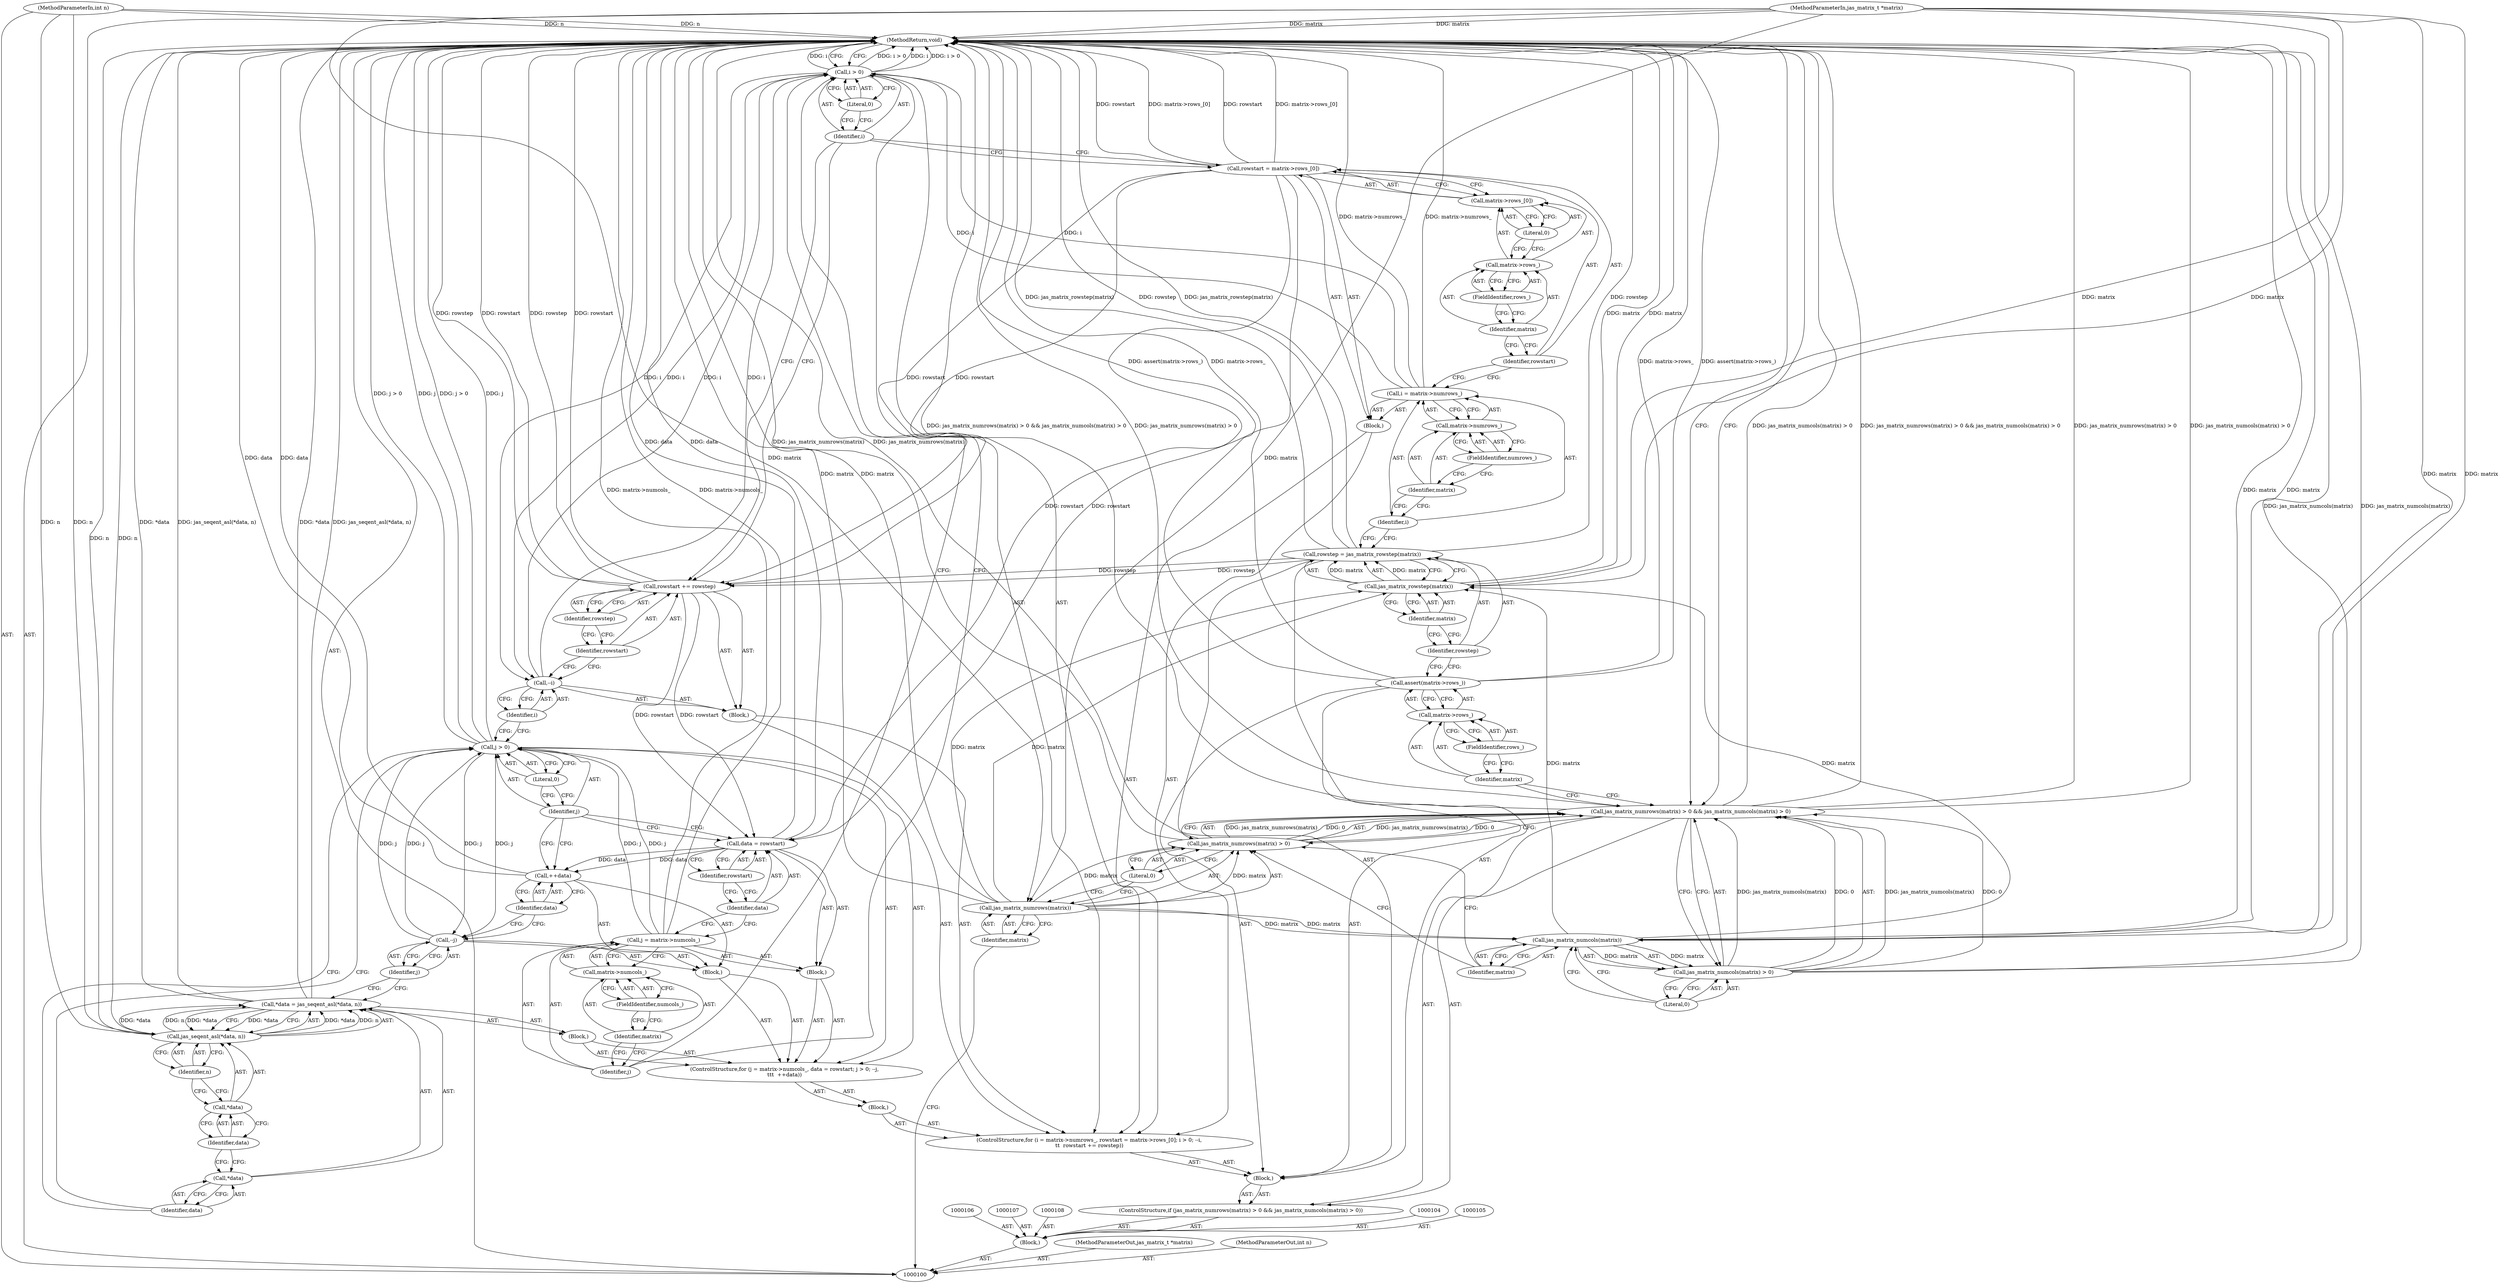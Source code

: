 digraph "0_jasper_d42b2388f7f8e0332c846675133acea151fc557a_15" {
"1000178" [label="(MethodReturn,void)"];
"1000101" [label="(MethodParameterIn,jas_matrix_t *matrix)"];
"1000249" [label="(MethodParameterOut,jas_matrix_t *matrix)"];
"1000102" [label="(MethodParameterIn,int n)"];
"1000250" [label="(MethodParameterOut,int n)"];
"1000123" [label="(FieldIdentifier,rows_)"];
"1000120" [label="(Call,assert(matrix->rows_))"];
"1000121" [label="(Call,matrix->rows_)"];
"1000122" [label="(Identifier,matrix)"];
"1000126" [label="(Call,jas_matrix_rowstep(matrix))"];
"1000124" [label="(Call,rowstep = jas_matrix_rowstep(matrix))"];
"1000125" [label="(Identifier,rowstep)"];
"1000127" [label="(Identifier,matrix)"];
"1000132" [label="(Call,matrix->numrows_)"];
"1000133" [label="(Identifier,matrix)"];
"1000134" [label="(FieldIdentifier,numrows_)"];
"1000128" [label="(ControlStructure,for (i = matrix->numrows_, rowstart = matrix->rows_[0]; i > 0; --i,\n\t\t  rowstart += rowstep))"];
"1000135" [label="(Call,rowstart = matrix->rows_[0])"];
"1000136" [label="(Identifier,rowstart)"];
"1000137" [label="(Call,matrix->rows_[0])"];
"1000138" [label="(Call,matrix->rows_)"];
"1000139" [label="(Identifier,matrix)"];
"1000140" [label="(FieldIdentifier,rows_)"];
"1000141" [label="(Literal,0)"];
"1000142" [label="(Call,i > 0)"];
"1000143" [label="(Identifier,i)"];
"1000144" [label="(Literal,0)"];
"1000145" [label="(Block,)"];
"1000146" [label="(Call,--i)"];
"1000147" [label="(Identifier,i)"];
"1000129" [label="(Block,)"];
"1000130" [label="(Call,i = matrix->numrows_)"];
"1000131" [label="(Identifier,i)"];
"1000150" [label="(Identifier,rowstep)"];
"1000151" [label="(Block,)"];
"1000148" [label="(Call,rowstart += rowstep)"];
"1000149" [label="(Identifier,rowstart)"];
"1000156" [label="(Call,matrix->numcols_)"];
"1000157" [label="(Identifier,matrix)"];
"1000158" [label="(FieldIdentifier,numcols_)"];
"1000152" [label="(ControlStructure,for (j = matrix->numcols_, data = rowstart; j > 0; --j,\n\t\t\t  ++data))"];
"1000159" [label="(Call,data = rowstart)"];
"1000160" [label="(Identifier,data)"];
"1000161" [label="(Identifier,rowstart)"];
"1000162" [label="(Call,j > 0)"];
"1000163" [label="(Identifier,j)"];
"1000164" [label="(Literal,0)"];
"1000165" [label="(Block,)"];
"1000166" [label="(Call,--j)"];
"1000167" [label="(Identifier,j)"];
"1000153" [label="(Block,)"];
"1000154" [label="(Call,j = matrix->numcols_)"];
"1000155" [label="(Identifier,j)"];
"1000170" [label="(Block,)"];
"1000168" [label="(Call,++data)"];
"1000169" [label="(Identifier,data)"];
"1000174" [label="(Call,jas_seqent_asl(*data, n))"];
"1000175" [label="(Call,*data)"];
"1000176" [label="(Identifier,data)"];
"1000177" [label="(Identifier,n)"];
"1000171" [label="(Call,*data = jas_seqent_asl(*data, n))"];
"1000172" [label="(Call,*data)"];
"1000173" [label="(Identifier,data)"];
"1000103" [label="(Block,)"];
"1000109" [label="(ControlStructure,if (jas_matrix_numrows(matrix) > 0 && jas_matrix_numcols(matrix) > 0))"];
"1000113" [label="(Identifier,matrix)"];
"1000114" [label="(Literal,0)"];
"1000115" [label="(Call,jas_matrix_numcols(matrix) > 0)"];
"1000116" [label="(Call,jas_matrix_numcols(matrix))"];
"1000117" [label="(Identifier,matrix)"];
"1000110" [label="(Call,jas_matrix_numrows(matrix) > 0 && jas_matrix_numcols(matrix) > 0)"];
"1000111" [label="(Call,jas_matrix_numrows(matrix) > 0)"];
"1000112" [label="(Call,jas_matrix_numrows(matrix))"];
"1000118" [label="(Literal,0)"];
"1000119" [label="(Block,)"];
"1000178" -> "1000100"  [label="AST: "];
"1000178" -> "1000142"  [label="CFG: "];
"1000178" -> "1000110"  [label="CFG: "];
"1000124" -> "1000178"  [label="DDG: rowstep"];
"1000124" -> "1000178"  [label="DDG: jas_matrix_rowstep(matrix)"];
"1000168" -> "1000178"  [label="DDG: data"];
"1000159" -> "1000178"  [label="DDG: data"];
"1000130" -> "1000178"  [label="DDG: matrix->numrows_"];
"1000126" -> "1000178"  [label="DDG: matrix"];
"1000154" -> "1000178"  [label="DDG: matrix->numcols_"];
"1000116" -> "1000178"  [label="DDG: matrix"];
"1000171" -> "1000178"  [label="DDG: *data"];
"1000171" -> "1000178"  [label="DDG: jas_seqent_asl(*data, n)"];
"1000142" -> "1000178"  [label="DDG: i > 0"];
"1000142" -> "1000178"  [label="DDG: i"];
"1000110" -> "1000178"  [label="DDG: jas_matrix_numcols(matrix) > 0"];
"1000110" -> "1000178"  [label="DDG: jas_matrix_numrows(matrix) > 0 && jas_matrix_numcols(matrix) > 0"];
"1000110" -> "1000178"  [label="DDG: jas_matrix_numrows(matrix) > 0"];
"1000120" -> "1000178"  [label="DDG: matrix->rows_"];
"1000120" -> "1000178"  [label="DDG: assert(matrix->rows_)"];
"1000148" -> "1000178"  [label="DDG: rowstart"];
"1000148" -> "1000178"  [label="DDG: rowstep"];
"1000102" -> "1000178"  [label="DDG: n"];
"1000111" -> "1000178"  [label="DDG: jas_matrix_numrows(matrix)"];
"1000112" -> "1000178"  [label="DDG: matrix"];
"1000101" -> "1000178"  [label="DDG: matrix"];
"1000135" -> "1000178"  [label="DDG: rowstart"];
"1000135" -> "1000178"  [label="DDG: matrix->rows_[0]"];
"1000174" -> "1000178"  [label="DDG: n"];
"1000162" -> "1000178"  [label="DDG: j"];
"1000162" -> "1000178"  [label="DDG: j > 0"];
"1000115" -> "1000178"  [label="DDG: jas_matrix_numcols(matrix)"];
"1000101" -> "1000100"  [label="AST: "];
"1000101" -> "1000178"  [label="DDG: matrix"];
"1000101" -> "1000112"  [label="DDG: matrix"];
"1000101" -> "1000116"  [label="DDG: matrix"];
"1000101" -> "1000126"  [label="DDG: matrix"];
"1000249" -> "1000100"  [label="AST: "];
"1000102" -> "1000100"  [label="AST: "];
"1000102" -> "1000178"  [label="DDG: n"];
"1000102" -> "1000174"  [label="DDG: n"];
"1000250" -> "1000100"  [label="AST: "];
"1000123" -> "1000121"  [label="AST: "];
"1000123" -> "1000122"  [label="CFG: "];
"1000121" -> "1000123"  [label="CFG: "];
"1000120" -> "1000119"  [label="AST: "];
"1000120" -> "1000121"  [label="CFG: "];
"1000121" -> "1000120"  [label="AST: "];
"1000125" -> "1000120"  [label="CFG: "];
"1000120" -> "1000178"  [label="DDG: matrix->rows_"];
"1000120" -> "1000178"  [label="DDG: assert(matrix->rows_)"];
"1000121" -> "1000120"  [label="AST: "];
"1000121" -> "1000123"  [label="CFG: "];
"1000122" -> "1000121"  [label="AST: "];
"1000123" -> "1000121"  [label="AST: "];
"1000120" -> "1000121"  [label="CFG: "];
"1000122" -> "1000121"  [label="AST: "];
"1000122" -> "1000110"  [label="CFG: "];
"1000123" -> "1000122"  [label="CFG: "];
"1000126" -> "1000124"  [label="AST: "];
"1000126" -> "1000127"  [label="CFG: "];
"1000127" -> "1000126"  [label="AST: "];
"1000124" -> "1000126"  [label="CFG: "];
"1000126" -> "1000178"  [label="DDG: matrix"];
"1000126" -> "1000124"  [label="DDG: matrix"];
"1000116" -> "1000126"  [label="DDG: matrix"];
"1000112" -> "1000126"  [label="DDG: matrix"];
"1000101" -> "1000126"  [label="DDG: matrix"];
"1000124" -> "1000119"  [label="AST: "];
"1000124" -> "1000126"  [label="CFG: "];
"1000125" -> "1000124"  [label="AST: "];
"1000126" -> "1000124"  [label="AST: "];
"1000131" -> "1000124"  [label="CFG: "];
"1000124" -> "1000178"  [label="DDG: rowstep"];
"1000124" -> "1000178"  [label="DDG: jas_matrix_rowstep(matrix)"];
"1000126" -> "1000124"  [label="DDG: matrix"];
"1000124" -> "1000148"  [label="DDG: rowstep"];
"1000125" -> "1000124"  [label="AST: "];
"1000125" -> "1000120"  [label="CFG: "];
"1000127" -> "1000125"  [label="CFG: "];
"1000127" -> "1000126"  [label="AST: "];
"1000127" -> "1000125"  [label="CFG: "];
"1000126" -> "1000127"  [label="CFG: "];
"1000132" -> "1000130"  [label="AST: "];
"1000132" -> "1000134"  [label="CFG: "];
"1000133" -> "1000132"  [label="AST: "];
"1000134" -> "1000132"  [label="AST: "];
"1000130" -> "1000132"  [label="CFG: "];
"1000133" -> "1000132"  [label="AST: "];
"1000133" -> "1000131"  [label="CFG: "];
"1000134" -> "1000133"  [label="CFG: "];
"1000134" -> "1000132"  [label="AST: "];
"1000134" -> "1000133"  [label="CFG: "];
"1000132" -> "1000134"  [label="CFG: "];
"1000128" -> "1000119"  [label="AST: "];
"1000129" -> "1000128"  [label="AST: "];
"1000142" -> "1000128"  [label="AST: "];
"1000145" -> "1000128"  [label="AST: "];
"1000151" -> "1000128"  [label="AST: "];
"1000135" -> "1000129"  [label="AST: "];
"1000135" -> "1000137"  [label="CFG: "];
"1000136" -> "1000135"  [label="AST: "];
"1000137" -> "1000135"  [label="AST: "];
"1000143" -> "1000135"  [label="CFG: "];
"1000135" -> "1000178"  [label="DDG: rowstart"];
"1000135" -> "1000178"  [label="DDG: matrix->rows_[0]"];
"1000135" -> "1000148"  [label="DDG: rowstart"];
"1000135" -> "1000159"  [label="DDG: rowstart"];
"1000136" -> "1000135"  [label="AST: "];
"1000136" -> "1000130"  [label="CFG: "];
"1000139" -> "1000136"  [label="CFG: "];
"1000137" -> "1000135"  [label="AST: "];
"1000137" -> "1000141"  [label="CFG: "];
"1000138" -> "1000137"  [label="AST: "];
"1000141" -> "1000137"  [label="AST: "];
"1000135" -> "1000137"  [label="CFG: "];
"1000138" -> "1000137"  [label="AST: "];
"1000138" -> "1000140"  [label="CFG: "];
"1000139" -> "1000138"  [label="AST: "];
"1000140" -> "1000138"  [label="AST: "];
"1000141" -> "1000138"  [label="CFG: "];
"1000139" -> "1000138"  [label="AST: "];
"1000139" -> "1000136"  [label="CFG: "];
"1000140" -> "1000139"  [label="CFG: "];
"1000140" -> "1000138"  [label="AST: "];
"1000140" -> "1000139"  [label="CFG: "];
"1000138" -> "1000140"  [label="CFG: "];
"1000141" -> "1000137"  [label="AST: "];
"1000141" -> "1000138"  [label="CFG: "];
"1000137" -> "1000141"  [label="CFG: "];
"1000142" -> "1000128"  [label="AST: "];
"1000142" -> "1000144"  [label="CFG: "];
"1000143" -> "1000142"  [label="AST: "];
"1000144" -> "1000142"  [label="AST: "];
"1000155" -> "1000142"  [label="CFG: "];
"1000178" -> "1000142"  [label="CFG: "];
"1000142" -> "1000178"  [label="DDG: i > 0"];
"1000142" -> "1000178"  [label="DDG: i"];
"1000146" -> "1000142"  [label="DDG: i"];
"1000130" -> "1000142"  [label="DDG: i"];
"1000142" -> "1000146"  [label="DDG: i"];
"1000143" -> "1000142"  [label="AST: "];
"1000143" -> "1000135"  [label="CFG: "];
"1000143" -> "1000148"  [label="CFG: "];
"1000144" -> "1000143"  [label="CFG: "];
"1000144" -> "1000142"  [label="AST: "];
"1000144" -> "1000143"  [label="CFG: "];
"1000142" -> "1000144"  [label="CFG: "];
"1000145" -> "1000128"  [label="AST: "];
"1000146" -> "1000145"  [label="AST: "];
"1000148" -> "1000145"  [label="AST: "];
"1000146" -> "1000145"  [label="AST: "];
"1000146" -> "1000147"  [label="CFG: "];
"1000147" -> "1000146"  [label="AST: "];
"1000149" -> "1000146"  [label="CFG: "];
"1000146" -> "1000142"  [label="DDG: i"];
"1000142" -> "1000146"  [label="DDG: i"];
"1000147" -> "1000146"  [label="AST: "];
"1000147" -> "1000162"  [label="CFG: "];
"1000146" -> "1000147"  [label="CFG: "];
"1000129" -> "1000128"  [label="AST: "];
"1000130" -> "1000129"  [label="AST: "];
"1000135" -> "1000129"  [label="AST: "];
"1000130" -> "1000129"  [label="AST: "];
"1000130" -> "1000132"  [label="CFG: "];
"1000131" -> "1000130"  [label="AST: "];
"1000132" -> "1000130"  [label="AST: "];
"1000136" -> "1000130"  [label="CFG: "];
"1000130" -> "1000178"  [label="DDG: matrix->numrows_"];
"1000130" -> "1000142"  [label="DDG: i"];
"1000131" -> "1000130"  [label="AST: "];
"1000131" -> "1000124"  [label="CFG: "];
"1000133" -> "1000131"  [label="CFG: "];
"1000150" -> "1000148"  [label="AST: "];
"1000150" -> "1000149"  [label="CFG: "];
"1000148" -> "1000150"  [label="CFG: "];
"1000151" -> "1000128"  [label="AST: "];
"1000152" -> "1000151"  [label="AST: "];
"1000148" -> "1000145"  [label="AST: "];
"1000148" -> "1000150"  [label="CFG: "];
"1000149" -> "1000148"  [label="AST: "];
"1000150" -> "1000148"  [label="AST: "];
"1000143" -> "1000148"  [label="CFG: "];
"1000148" -> "1000178"  [label="DDG: rowstart"];
"1000148" -> "1000178"  [label="DDG: rowstep"];
"1000124" -> "1000148"  [label="DDG: rowstep"];
"1000135" -> "1000148"  [label="DDG: rowstart"];
"1000148" -> "1000159"  [label="DDG: rowstart"];
"1000149" -> "1000148"  [label="AST: "];
"1000149" -> "1000146"  [label="CFG: "];
"1000150" -> "1000149"  [label="CFG: "];
"1000156" -> "1000154"  [label="AST: "];
"1000156" -> "1000158"  [label="CFG: "];
"1000157" -> "1000156"  [label="AST: "];
"1000158" -> "1000156"  [label="AST: "];
"1000154" -> "1000156"  [label="CFG: "];
"1000157" -> "1000156"  [label="AST: "];
"1000157" -> "1000155"  [label="CFG: "];
"1000158" -> "1000157"  [label="CFG: "];
"1000158" -> "1000156"  [label="AST: "];
"1000158" -> "1000157"  [label="CFG: "];
"1000156" -> "1000158"  [label="CFG: "];
"1000152" -> "1000151"  [label="AST: "];
"1000153" -> "1000152"  [label="AST: "];
"1000162" -> "1000152"  [label="AST: "];
"1000165" -> "1000152"  [label="AST: "];
"1000170" -> "1000152"  [label="AST: "];
"1000159" -> "1000153"  [label="AST: "];
"1000159" -> "1000161"  [label="CFG: "];
"1000160" -> "1000159"  [label="AST: "];
"1000161" -> "1000159"  [label="AST: "];
"1000163" -> "1000159"  [label="CFG: "];
"1000159" -> "1000178"  [label="DDG: data"];
"1000148" -> "1000159"  [label="DDG: rowstart"];
"1000135" -> "1000159"  [label="DDG: rowstart"];
"1000159" -> "1000168"  [label="DDG: data"];
"1000160" -> "1000159"  [label="AST: "];
"1000160" -> "1000154"  [label="CFG: "];
"1000161" -> "1000160"  [label="CFG: "];
"1000161" -> "1000159"  [label="AST: "];
"1000161" -> "1000160"  [label="CFG: "];
"1000159" -> "1000161"  [label="CFG: "];
"1000162" -> "1000152"  [label="AST: "];
"1000162" -> "1000164"  [label="CFG: "];
"1000163" -> "1000162"  [label="AST: "];
"1000164" -> "1000162"  [label="AST: "];
"1000173" -> "1000162"  [label="CFG: "];
"1000147" -> "1000162"  [label="CFG: "];
"1000162" -> "1000178"  [label="DDG: j"];
"1000162" -> "1000178"  [label="DDG: j > 0"];
"1000154" -> "1000162"  [label="DDG: j"];
"1000166" -> "1000162"  [label="DDG: j"];
"1000162" -> "1000166"  [label="DDG: j"];
"1000163" -> "1000162"  [label="AST: "];
"1000163" -> "1000159"  [label="CFG: "];
"1000163" -> "1000168"  [label="CFG: "];
"1000164" -> "1000163"  [label="CFG: "];
"1000164" -> "1000162"  [label="AST: "];
"1000164" -> "1000163"  [label="CFG: "];
"1000162" -> "1000164"  [label="CFG: "];
"1000165" -> "1000152"  [label="AST: "];
"1000166" -> "1000165"  [label="AST: "];
"1000168" -> "1000165"  [label="AST: "];
"1000166" -> "1000165"  [label="AST: "];
"1000166" -> "1000167"  [label="CFG: "];
"1000167" -> "1000166"  [label="AST: "];
"1000169" -> "1000166"  [label="CFG: "];
"1000166" -> "1000162"  [label="DDG: j"];
"1000162" -> "1000166"  [label="DDG: j"];
"1000167" -> "1000166"  [label="AST: "];
"1000167" -> "1000171"  [label="CFG: "];
"1000166" -> "1000167"  [label="CFG: "];
"1000153" -> "1000152"  [label="AST: "];
"1000154" -> "1000153"  [label="AST: "];
"1000159" -> "1000153"  [label="AST: "];
"1000154" -> "1000153"  [label="AST: "];
"1000154" -> "1000156"  [label="CFG: "];
"1000155" -> "1000154"  [label="AST: "];
"1000156" -> "1000154"  [label="AST: "];
"1000160" -> "1000154"  [label="CFG: "];
"1000154" -> "1000178"  [label="DDG: matrix->numcols_"];
"1000154" -> "1000162"  [label="DDG: j"];
"1000155" -> "1000154"  [label="AST: "];
"1000155" -> "1000142"  [label="CFG: "];
"1000157" -> "1000155"  [label="CFG: "];
"1000170" -> "1000152"  [label="AST: "];
"1000171" -> "1000170"  [label="AST: "];
"1000168" -> "1000165"  [label="AST: "];
"1000168" -> "1000169"  [label="CFG: "];
"1000169" -> "1000168"  [label="AST: "];
"1000163" -> "1000168"  [label="CFG: "];
"1000168" -> "1000178"  [label="DDG: data"];
"1000159" -> "1000168"  [label="DDG: data"];
"1000169" -> "1000168"  [label="AST: "];
"1000169" -> "1000166"  [label="CFG: "];
"1000168" -> "1000169"  [label="CFG: "];
"1000174" -> "1000171"  [label="AST: "];
"1000174" -> "1000177"  [label="CFG: "];
"1000175" -> "1000174"  [label="AST: "];
"1000177" -> "1000174"  [label="AST: "];
"1000171" -> "1000174"  [label="CFG: "];
"1000174" -> "1000178"  [label="DDG: n"];
"1000174" -> "1000171"  [label="DDG: *data"];
"1000174" -> "1000171"  [label="DDG: n"];
"1000171" -> "1000174"  [label="DDG: *data"];
"1000102" -> "1000174"  [label="DDG: n"];
"1000175" -> "1000174"  [label="AST: "];
"1000175" -> "1000176"  [label="CFG: "];
"1000176" -> "1000175"  [label="AST: "];
"1000177" -> "1000175"  [label="CFG: "];
"1000176" -> "1000175"  [label="AST: "];
"1000176" -> "1000172"  [label="CFG: "];
"1000175" -> "1000176"  [label="CFG: "];
"1000177" -> "1000174"  [label="AST: "];
"1000177" -> "1000175"  [label="CFG: "];
"1000174" -> "1000177"  [label="CFG: "];
"1000171" -> "1000170"  [label="AST: "];
"1000171" -> "1000174"  [label="CFG: "];
"1000172" -> "1000171"  [label="AST: "];
"1000174" -> "1000171"  [label="AST: "];
"1000167" -> "1000171"  [label="CFG: "];
"1000171" -> "1000178"  [label="DDG: *data"];
"1000171" -> "1000178"  [label="DDG: jas_seqent_asl(*data, n)"];
"1000174" -> "1000171"  [label="DDG: *data"];
"1000174" -> "1000171"  [label="DDG: n"];
"1000171" -> "1000174"  [label="DDG: *data"];
"1000172" -> "1000171"  [label="AST: "];
"1000172" -> "1000173"  [label="CFG: "];
"1000173" -> "1000172"  [label="AST: "];
"1000176" -> "1000172"  [label="CFG: "];
"1000173" -> "1000172"  [label="AST: "];
"1000173" -> "1000162"  [label="CFG: "];
"1000172" -> "1000173"  [label="CFG: "];
"1000103" -> "1000100"  [label="AST: "];
"1000104" -> "1000103"  [label="AST: "];
"1000105" -> "1000103"  [label="AST: "];
"1000106" -> "1000103"  [label="AST: "];
"1000107" -> "1000103"  [label="AST: "];
"1000108" -> "1000103"  [label="AST: "];
"1000109" -> "1000103"  [label="AST: "];
"1000109" -> "1000103"  [label="AST: "];
"1000110" -> "1000109"  [label="AST: "];
"1000119" -> "1000109"  [label="AST: "];
"1000113" -> "1000112"  [label="AST: "];
"1000113" -> "1000100"  [label="CFG: "];
"1000112" -> "1000113"  [label="CFG: "];
"1000114" -> "1000111"  [label="AST: "];
"1000114" -> "1000112"  [label="CFG: "];
"1000111" -> "1000114"  [label="CFG: "];
"1000115" -> "1000110"  [label="AST: "];
"1000115" -> "1000118"  [label="CFG: "];
"1000116" -> "1000115"  [label="AST: "];
"1000118" -> "1000115"  [label="AST: "];
"1000110" -> "1000115"  [label="CFG: "];
"1000115" -> "1000178"  [label="DDG: jas_matrix_numcols(matrix)"];
"1000115" -> "1000110"  [label="DDG: jas_matrix_numcols(matrix)"];
"1000115" -> "1000110"  [label="DDG: 0"];
"1000116" -> "1000115"  [label="DDG: matrix"];
"1000116" -> "1000115"  [label="AST: "];
"1000116" -> "1000117"  [label="CFG: "];
"1000117" -> "1000116"  [label="AST: "];
"1000118" -> "1000116"  [label="CFG: "];
"1000116" -> "1000178"  [label="DDG: matrix"];
"1000116" -> "1000115"  [label="DDG: matrix"];
"1000112" -> "1000116"  [label="DDG: matrix"];
"1000101" -> "1000116"  [label="DDG: matrix"];
"1000116" -> "1000126"  [label="DDG: matrix"];
"1000117" -> "1000116"  [label="AST: "];
"1000117" -> "1000111"  [label="CFG: "];
"1000116" -> "1000117"  [label="CFG: "];
"1000110" -> "1000109"  [label="AST: "];
"1000110" -> "1000111"  [label="CFG: "];
"1000110" -> "1000115"  [label="CFG: "];
"1000111" -> "1000110"  [label="AST: "];
"1000115" -> "1000110"  [label="AST: "];
"1000122" -> "1000110"  [label="CFG: "];
"1000178" -> "1000110"  [label="CFG: "];
"1000110" -> "1000178"  [label="DDG: jas_matrix_numcols(matrix) > 0"];
"1000110" -> "1000178"  [label="DDG: jas_matrix_numrows(matrix) > 0 && jas_matrix_numcols(matrix) > 0"];
"1000110" -> "1000178"  [label="DDG: jas_matrix_numrows(matrix) > 0"];
"1000111" -> "1000110"  [label="DDG: jas_matrix_numrows(matrix)"];
"1000111" -> "1000110"  [label="DDG: 0"];
"1000115" -> "1000110"  [label="DDG: jas_matrix_numcols(matrix)"];
"1000115" -> "1000110"  [label="DDG: 0"];
"1000111" -> "1000110"  [label="AST: "];
"1000111" -> "1000114"  [label="CFG: "];
"1000112" -> "1000111"  [label="AST: "];
"1000114" -> "1000111"  [label="AST: "];
"1000117" -> "1000111"  [label="CFG: "];
"1000110" -> "1000111"  [label="CFG: "];
"1000111" -> "1000178"  [label="DDG: jas_matrix_numrows(matrix)"];
"1000111" -> "1000110"  [label="DDG: jas_matrix_numrows(matrix)"];
"1000111" -> "1000110"  [label="DDG: 0"];
"1000112" -> "1000111"  [label="DDG: matrix"];
"1000112" -> "1000111"  [label="AST: "];
"1000112" -> "1000113"  [label="CFG: "];
"1000113" -> "1000112"  [label="AST: "];
"1000114" -> "1000112"  [label="CFG: "];
"1000112" -> "1000178"  [label="DDG: matrix"];
"1000112" -> "1000111"  [label="DDG: matrix"];
"1000101" -> "1000112"  [label="DDG: matrix"];
"1000112" -> "1000116"  [label="DDG: matrix"];
"1000112" -> "1000126"  [label="DDG: matrix"];
"1000118" -> "1000115"  [label="AST: "];
"1000118" -> "1000116"  [label="CFG: "];
"1000115" -> "1000118"  [label="CFG: "];
"1000119" -> "1000109"  [label="AST: "];
"1000120" -> "1000119"  [label="AST: "];
"1000124" -> "1000119"  [label="AST: "];
"1000128" -> "1000119"  [label="AST: "];
}
